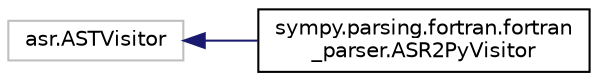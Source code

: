 digraph "Graphical Class Hierarchy"
{
 // LATEX_PDF_SIZE
  edge [fontname="Helvetica",fontsize="10",labelfontname="Helvetica",labelfontsize="10"];
  node [fontname="Helvetica",fontsize="10",shape=record];
  rankdir="LR";
  Node1826 [label="asr.ASTVisitor",height=0.2,width=0.4,color="grey75", fillcolor="white", style="filled",tooltip=" "];
  Node1826 -> Node0 [dir="back",color="midnightblue",fontsize="10",style="solid",fontname="Helvetica"];
  Node0 [label="sympy.parsing.fortran.fortran\l_parser.ASR2PyVisitor",height=0.2,width=0.4,color="black", fillcolor="white", style="filled",URL="$classsympy_1_1parsing_1_1fortran_1_1fortran__parser_1_1ASR2PyVisitor.html",tooltip=" "];
}

